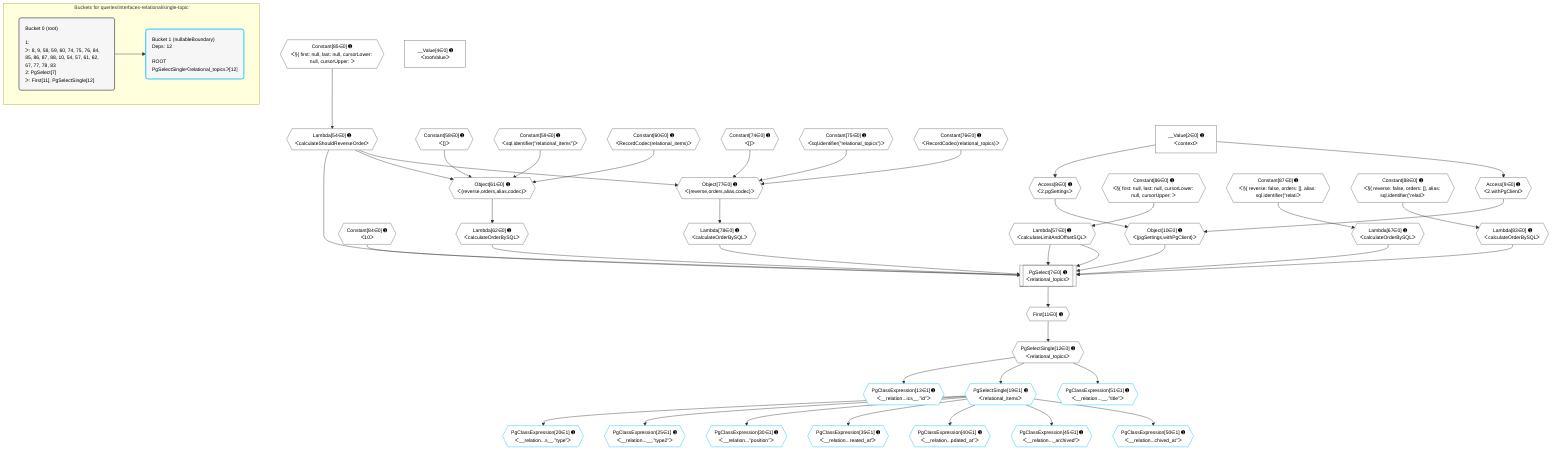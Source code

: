 %%{init: {'themeVariables': { 'fontSize': '12px'}}}%%
graph TD
    classDef path fill:#eee,stroke:#000,color:#000
    classDef plan fill:#fff,stroke-width:1px,color:#000
    classDef itemplan fill:#fff,stroke-width:2px,color:#000
    classDef unbatchedplan fill:#dff,stroke-width:1px,color:#000
    classDef sideeffectplan fill:#fcc,stroke-width:2px,color:#000
    classDef bucket fill:#f6f6f6,color:#000,stroke-width:2px,text-align:left


    %% plan dependencies
    PgSelect7[["PgSelect[7∈0] ➊<br />ᐸrelational_topicsᐳ"]]:::plan
    Object10{{"Object[10∈0] ➊<br />ᐸ{pgSettings,withPgClient}ᐳ"}}:::plan
    Constant84{{"Constant[84∈0] ➊<br />ᐸ10ᐳ"}}:::plan
    Lambda57{{"Lambda[57∈0] ➊<br />ᐸcalculateLimitAndOffsetSQLᐳ"}}:::plan
    Lambda62{{"Lambda[62∈0] ➊<br />ᐸcalculateOrderBySQLᐳ"}}:::plan
    Lambda67{{"Lambda[67∈0] ➊<br />ᐸcalculateOrderBySQLᐳ"}}:::plan
    Lambda54{{"Lambda[54∈0] ➊<br />ᐸcalculateShouldReverseOrderᐳ"}}:::plan
    Lambda78{{"Lambda[78∈0] ➊<br />ᐸcalculateOrderBySQLᐳ"}}:::plan
    Lambda83{{"Lambda[83∈0] ➊<br />ᐸcalculateOrderBySQLᐳ"}}:::plan
    Object10 & Constant84 & Lambda57 & Lambda62 & Lambda67 & Lambda54 & Lambda57 & Lambda78 & Lambda83 --> PgSelect7
    Object61{{"Object[61∈0] ➊<br />ᐸ{reverse,orders,alias,codec}ᐳ"}}:::plan
    Constant58{{"Constant[58∈0] ➊<br />ᐸ[]ᐳ"}}:::plan
    Constant59{{"Constant[59∈0] ➊<br />ᐸsql.identifier(”relational_items”)ᐳ"}}:::plan
    Constant60{{"Constant[60∈0] ➊<br />ᐸRecordCodec(relational_items)ᐳ"}}:::plan
    Lambda54 & Constant58 & Constant59 & Constant60 --> Object61
    Object77{{"Object[77∈0] ➊<br />ᐸ{reverse,orders,alias,codec}ᐳ"}}:::plan
    Constant74{{"Constant[74∈0] ➊<br />ᐸ[]ᐳ"}}:::plan
    Constant75{{"Constant[75∈0] ➊<br />ᐸsql.identifier(”relational_topics”)ᐳ"}}:::plan
    Constant76{{"Constant[76∈0] ➊<br />ᐸRecordCodec(relational_topics)ᐳ"}}:::plan
    Lambda54 & Constant74 & Constant75 & Constant76 --> Object77
    Access8{{"Access[8∈0] ➊<br />ᐸ2.pgSettingsᐳ"}}:::plan
    Access9{{"Access[9∈0] ➊<br />ᐸ2.withPgClientᐳ"}}:::plan
    Access8 & Access9 --> Object10
    __Value2["__Value[2∈0] ➊<br />ᐸcontextᐳ"]:::plan
    __Value2 --> Access8
    __Value2 --> Access9
    First11{{"First[11∈0] ➊"}}:::plan
    PgSelect7 --> First11
    PgSelectSingle12{{"PgSelectSingle[12∈0] ➊<br />ᐸrelational_topicsᐳ"}}:::plan
    First11 --> PgSelectSingle12
    Constant85{{"Constant[85∈0] ➊<br />ᐸ§{ first: null, last: null, cursorLower: null, cursorUpper: ᐳ"}}:::plan
    Constant85 --> Lambda54
    Constant86{{"Constant[86∈0] ➊<br />ᐸ§{ first: null, last: null, cursorLower: null, cursorUpper: ᐳ"}}:::plan
    Constant86 --> Lambda57
    Object61 --> Lambda62
    Constant87{{"Constant[87∈0] ➊<br />ᐸ§{ reverse: false, orders: [], alias: sql.identifier(”relatiᐳ"}}:::plan
    Constant87 --> Lambda67
    Object77 --> Lambda78
    Constant88{{"Constant[88∈0] ➊<br />ᐸ§{ reverse: false, orders: [], alias: sql.identifier(”relatiᐳ"}}:::plan
    Constant88 --> Lambda83
    __Value4["__Value[4∈0] ➊<br />ᐸrootValueᐳ"]:::plan
    PgClassExpression13{{"PgClassExpression[13∈1] ➊<br />ᐸ__relation...ics__.”id”ᐳ"}}:::plan
    PgSelectSingle12 --> PgClassExpression13
    PgSelectSingle19{{"PgSelectSingle[19∈1] ➊<br />ᐸrelational_itemsᐳ"}}:::plan
    PgSelectSingle12 --> PgSelectSingle19
    PgClassExpression20{{"PgClassExpression[20∈1] ➊<br />ᐸ__relation...s__.”type”ᐳ"}}:::plan
    PgSelectSingle19 --> PgClassExpression20
    PgClassExpression25{{"PgClassExpression[25∈1] ➊<br />ᐸ__relation...__.”type2”ᐳ"}}:::plan
    PgSelectSingle19 --> PgClassExpression25
    PgClassExpression30{{"PgClassExpression[30∈1] ➊<br />ᐸ__relation...”position”ᐳ"}}:::plan
    PgSelectSingle19 --> PgClassExpression30
    PgClassExpression35{{"PgClassExpression[35∈1] ➊<br />ᐸ__relation...reated_at”ᐳ"}}:::plan
    PgSelectSingle19 --> PgClassExpression35
    PgClassExpression40{{"PgClassExpression[40∈1] ➊<br />ᐸ__relation...pdated_at”ᐳ"}}:::plan
    PgSelectSingle19 --> PgClassExpression40
    PgClassExpression45{{"PgClassExpression[45∈1] ➊<br />ᐸ__relation..._archived”ᐳ"}}:::plan
    PgSelectSingle19 --> PgClassExpression45
    PgClassExpression50{{"PgClassExpression[50∈1] ➊<br />ᐸ__relation...chived_at”ᐳ"}}:::plan
    PgSelectSingle19 --> PgClassExpression50
    PgClassExpression51{{"PgClassExpression[51∈1] ➊<br />ᐸ__relation...__.”title”ᐳ"}}:::plan
    PgSelectSingle12 --> PgClassExpression51

    %% define steps

    subgraph "Buckets for queries/interfaces-relational/single-topic"
    Bucket0("Bucket 0 (root)<br /><br />1: <br />ᐳ: 8, 9, 58, 59, 60, 74, 75, 76, 84, 85, 86, 87, 88, 10, 54, 57, 61, 62, 67, 77, 78, 83<br />2: PgSelect[7]<br />ᐳ: First[11], PgSelectSingle[12]"):::bucket
    classDef bucket0 stroke:#696969
    class Bucket0,__Value2,__Value4,PgSelect7,Access8,Access9,Object10,First11,PgSelectSingle12,Lambda54,Lambda57,Constant58,Constant59,Constant60,Object61,Lambda62,Lambda67,Constant74,Constant75,Constant76,Object77,Lambda78,Lambda83,Constant84,Constant85,Constant86,Constant87,Constant88 bucket0
    Bucket1("Bucket 1 (nullableBoundary)<br />Deps: 12<br /><br />ROOT PgSelectSingleᐸrelational_topicsᐳ[12]"):::bucket
    classDef bucket1 stroke:#00bfff
    class Bucket1,PgClassExpression13,PgSelectSingle19,PgClassExpression20,PgClassExpression25,PgClassExpression30,PgClassExpression35,PgClassExpression40,PgClassExpression45,PgClassExpression50,PgClassExpression51 bucket1
    Bucket0 --> Bucket1
    end